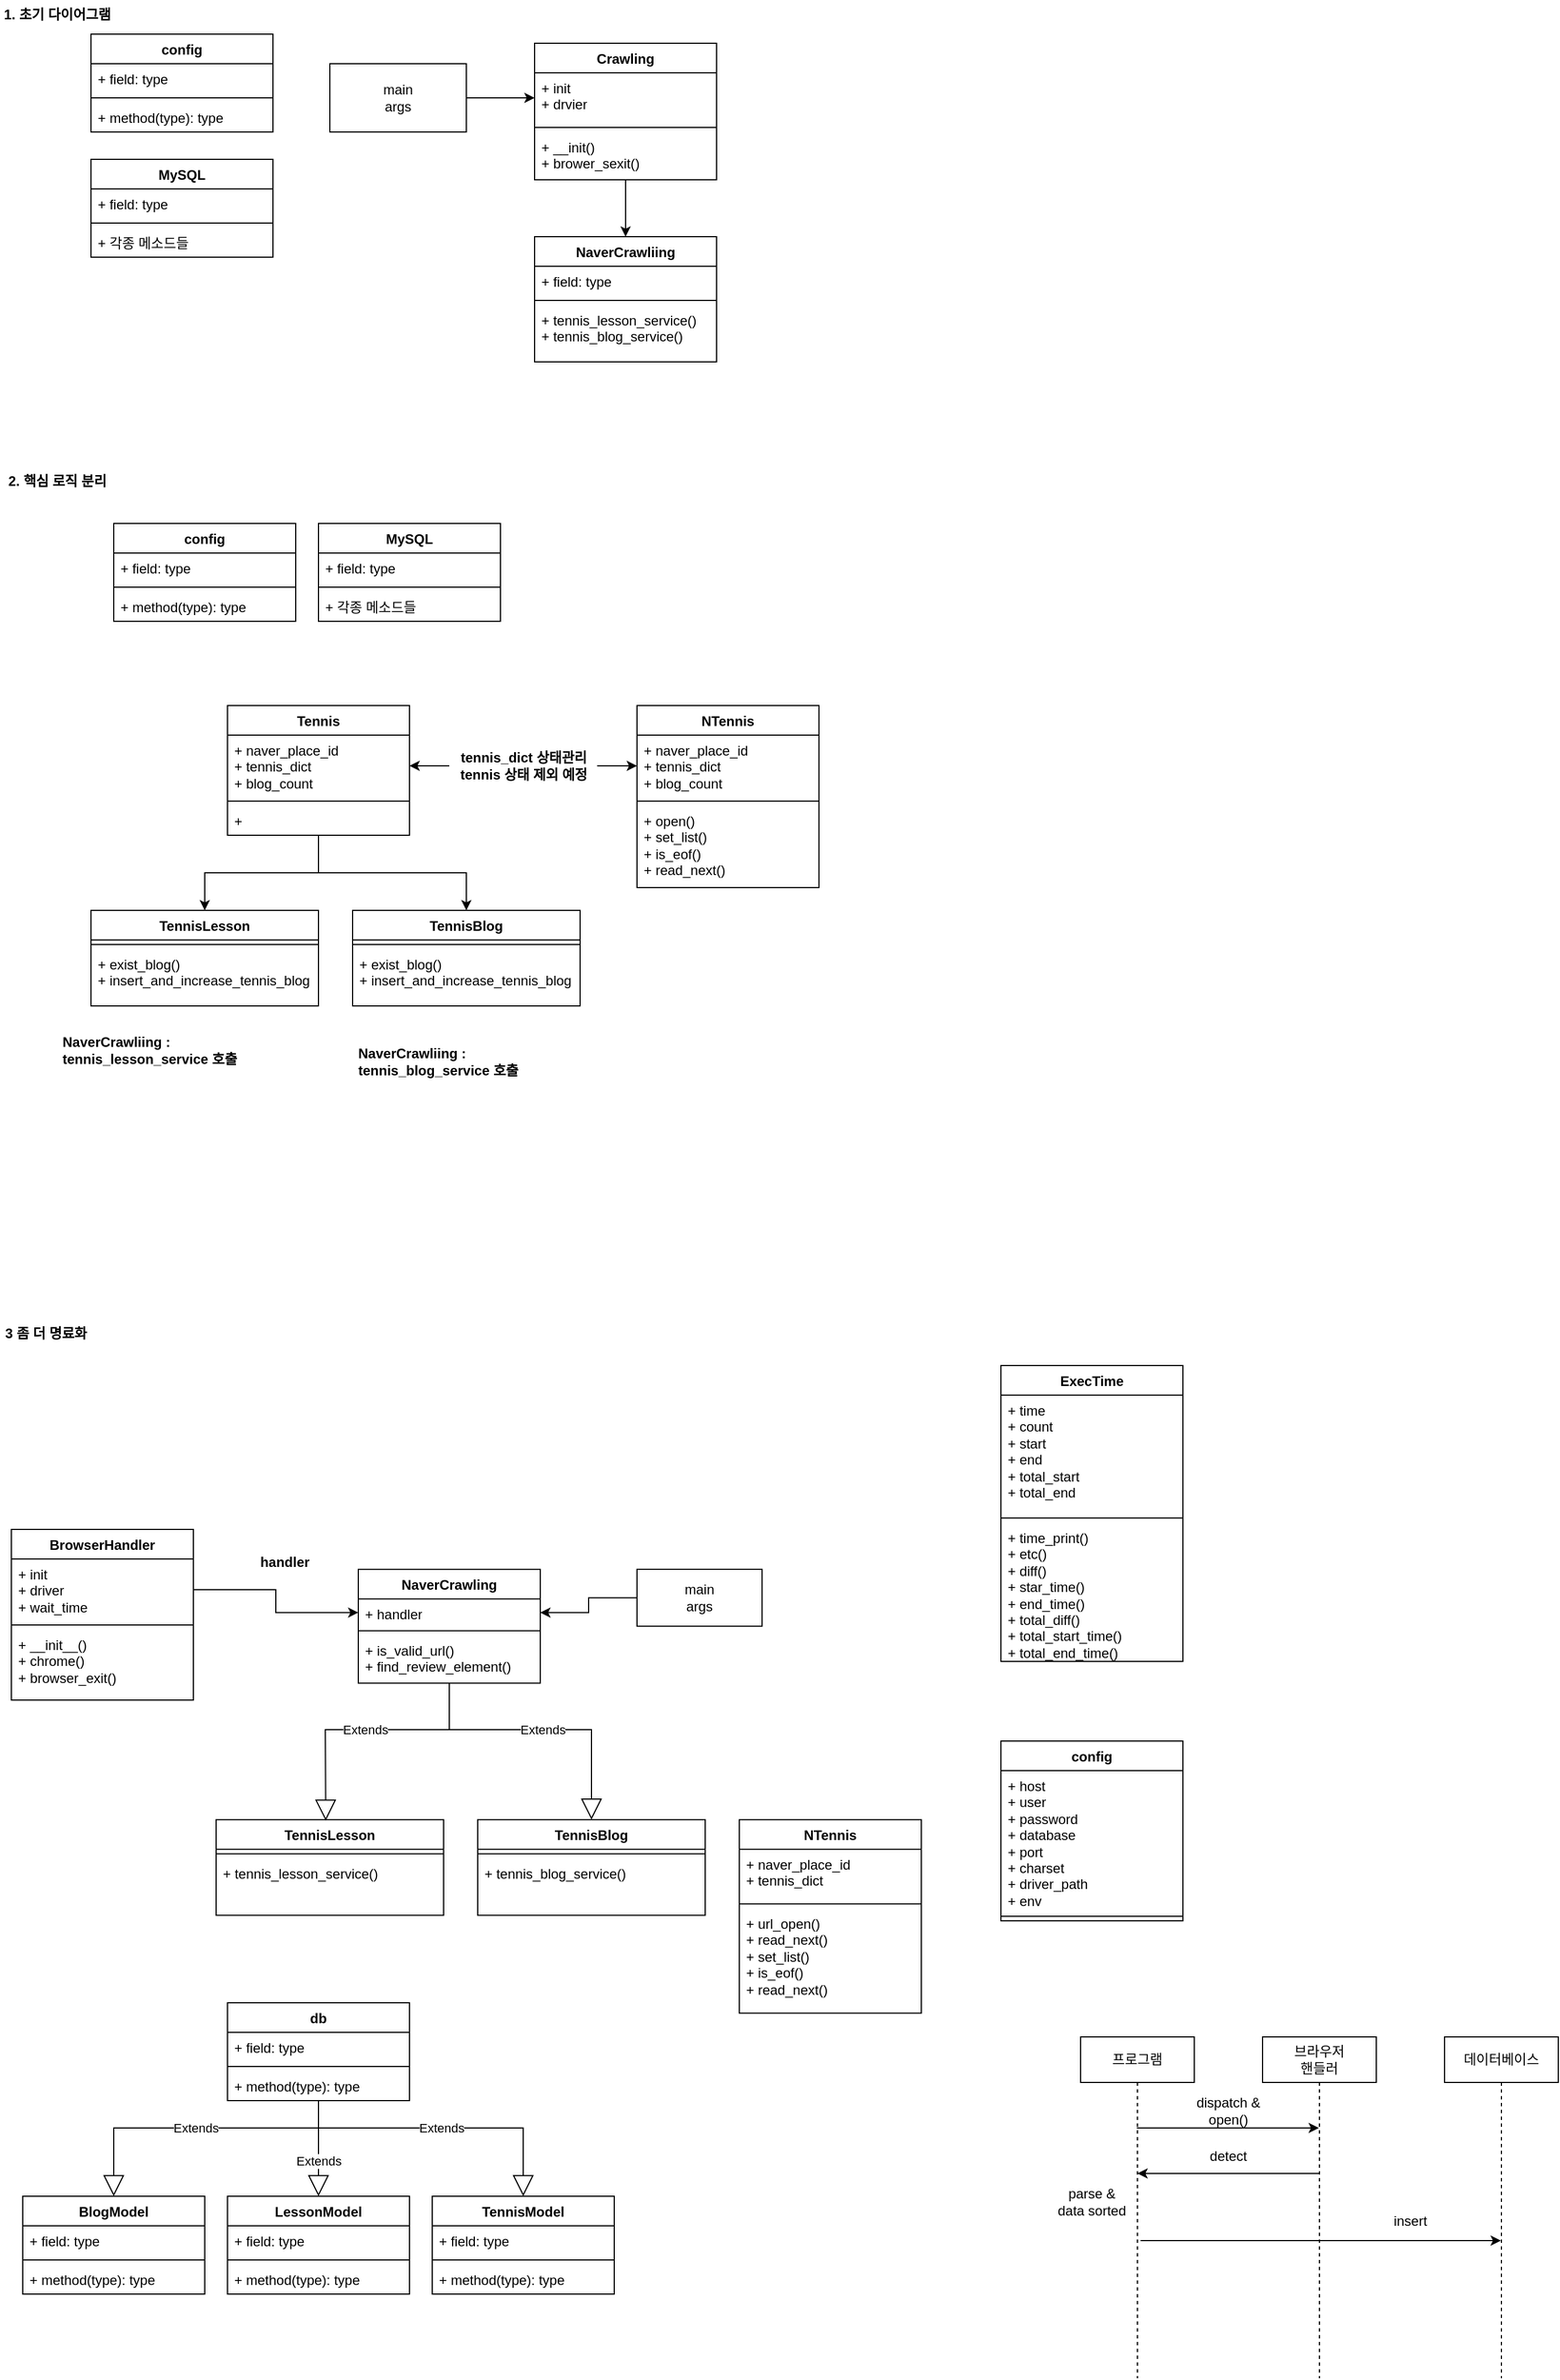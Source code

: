 <mxfile version="21.6.8" type="device">
  <diagram name="페이지-1" id="g-WrEwpi7XCB8OCjwPJX">
    <mxGraphModel dx="637" dy="571" grid="1" gridSize="10" guides="1" tooltips="1" connect="1" arrows="1" fold="1" page="1" pageScale="1" pageWidth="827" pageHeight="1169" math="0" shadow="0">
      <root>
        <mxCell id="0" />
        <mxCell id="1" parent="0" />
        <mxCell id="Rey3wDQEs_2ighJl7nF9-11" style="edgeStyle=orthogonalEdgeStyle;rounded=0;orthogonalLoop=1;jettySize=auto;html=1;entryX=0;entryY=0.5;entryDx=0;entryDy=0;" parent="1" source="Rey3wDQEs_2ighJl7nF9-1" target="vdLL96_sxEUcz3er23yt-17" edge="1">
          <mxGeometry relative="1" as="geometry">
            <mxPoint x="460" y="98" as="targetPoint" />
          </mxGeometry>
        </mxCell>
        <mxCell id="Rey3wDQEs_2ighJl7nF9-1" value="main&lt;br&gt;args" style="rounded=0;whiteSpace=wrap;html=1;" parent="1" vertex="1">
          <mxGeometry x="290" y="66" width="120" height="60" as="geometry" />
        </mxCell>
        <mxCell id="Rey3wDQEs_2ighJl7nF9-13" value="TennisLesson" style="swimlane;fontStyle=1;align=center;verticalAlign=top;childLayout=stackLayout;horizontal=1;startSize=26;horizontalStack=0;resizeParent=1;resizeParentMax=0;resizeLast=0;collapsible=1;marginBottom=0;whiteSpace=wrap;html=1;" parent="1" vertex="1">
          <mxGeometry x="80" y="810" width="200" height="84" as="geometry" />
        </mxCell>
        <mxCell id="Rey3wDQEs_2ighJl7nF9-15" value="" style="line;strokeWidth=1;fillColor=none;align=left;verticalAlign=middle;spacingTop=-1;spacingLeft=3;spacingRight=3;rotatable=0;labelPosition=right;points=[];portConstraint=eastwest;strokeColor=inherit;" parent="Rey3wDQEs_2ighJl7nF9-13" vertex="1">
          <mxGeometry y="26" width="200" height="8" as="geometry" />
        </mxCell>
        <mxCell id="Rey3wDQEs_2ighJl7nF9-16" value="+&amp;nbsp;exist_blog()&lt;br&gt;+ insert_and_increase_tennis_blog" style="text;strokeColor=none;fillColor=none;align=left;verticalAlign=top;spacingLeft=4;spacingRight=4;overflow=hidden;rotatable=0;points=[[0,0.5],[1,0.5]];portConstraint=eastwest;whiteSpace=wrap;html=1;" parent="Rey3wDQEs_2ighJl7nF9-13" vertex="1">
          <mxGeometry y="34" width="200" height="50" as="geometry" />
        </mxCell>
        <mxCell id="-qdaw13x0ODjU5tWBEmI-2" value="TennisBlog" style="swimlane;fontStyle=1;align=center;verticalAlign=top;childLayout=stackLayout;horizontal=1;startSize=26;horizontalStack=0;resizeParent=1;resizeParentMax=0;resizeLast=0;collapsible=1;marginBottom=0;whiteSpace=wrap;html=1;" parent="1" vertex="1">
          <mxGeometry x="310" y="810" width="200" height="84" as="geometry" />
        </mxCell>
        <mxCell id="-qdaw13x0ODjU5tWBEmI-4" value="" style="line;strokeWidth=1;fillColor=none;align=left;verticalAlign=middle;spacingTop=-1;spacingLeft=3;spacingRight=3;rotatable=0;labelPosition=right;points=[];portConstraint=eastwest;strokeColor=inherit;" parent="-qdaw13x0ODjU5tWBEmI-2" vertex="1">
          <mxGeometry y="26" width="200" height="8" as="geometry" />
        </mxCell>
        <mxCell id="-qdaw13x0ODjU5tWBEmI-5" value="+&amp;nbsp;exist_blog()&lt;br style=&quot;border-color: var(--border-color);&quot;&gt;+ insert_and_increase_tennis_blog" style="text;strokeColor=none;fillColor=none;align=left;verticalAlign=top;spacingLeft=4;spacingRight=4;overflow=hidden;rotatable=0;points=[[0,0.5],[1,0.5]];portConstraint=eastwest;whiteSpace=wrap;html=1;" parent="-qdaw13x0ODjU5tWBEmI-2" vertex="1">
          <mxGeometry y="34" width="200" height="50" as="geometry" />
        </mxCell>
        <mxCell id="-qdaw13x0ODjU5tWBEmI-11" value="NTennis" style="swimlane;fontStyle=1;align=center;verticalAlign=top;childLayout=stackLayout;horizontal=1;startSize=26;horizontalStack=0;resizeParent=1;resizeParentMax=0;resizeLast=0;collapsible=1;marginBottom=0;whiteSpace=wrap;html=1;" parent="1" vertex="1">
          <mxGeometry x="560" y="630" width="160" height="160" as="geometry" />
        </mxCell>
        <mxCell id="-qdaw13x0ODjU5tWBEmI-12" value="+ naver_place_id&lt;br&gt;+ tennis_dict&lt;br&gt;+ blog_count" style="text;strokeColor=none;fillColor=none;align=left;verticalAlign=top;spacingLeft=4;spacingRight=4;overflow=hidden;rotatable=0;points=[[0,0.5],[1,0.5]];portConstraint=eastwest;whiteSpace=wrap;html=1;" parent="-qdaw13x0ODjU5tWBEmI-11" vertex="1">
          <mxGeometry y="26" width="160" height="54" as="geometry" />
        </mxCell>
        <mxCell id="-qdaw13x0ODjU5tWBEmI-13" value="" style="line;strokeWidth=1;fillColor=none;align=left;verticalAlign=middle;spacingTop=-1;spacingLeft=3;spacingRight=3;rotatable=0;labelPosition=right;points=[];portConstraint=eastwest;strokeColor=inherit;" parent="-qdaw13x0ODjU5tWBEmI-11" vertex="1">
          <mxGeometry y="80" width="160" height="8" as="geometry" />
        </mxCell>
        <mxCell id="-qdaw13x0ODjU5tWBEmI-14" value="+ open()&lt;br&gt;+ set_list()&lt;br&gt;+ is_eof()&lt;br&gt;+ read_next()&lt;br&gt;" style="text;strokeColor=none;fillColor=none;align=left;verticalAlign=top;spacingLeft=4;spacingRight=4;overflow=hidden;rotatable=0;points=[[0,0.5],[1,0.5]];portConstraint=eastwest;whiteSpace=wrap;html=1;" parent="-qdaw13x0ODjU5tWBEmI-11" vertex="1">
          <mxGeometry y="88" width="160" height="72" as="geometry" />
        </mxCell>
        <mxCell id="vdLL96_sxEUcz3er23yt-9" value="NaverCrawliing" style="swimlane;fontStyle=1;align=center;verticalAlign=top;childLayout=stackLayout;horizontal=1;startSize=26;horizontalStack=0;resizeParent=1;resizeParentMax=0;resizeLast=0;collapsible=1;marginBottom=0;whiteSpace=wrap;html=1;" parent="1" vertex="1">
          <mxGeometry x="470" y="218" width="160" height="110" as="geometry" />
        </mxCell>
        <mxCell id="vdLL96_sxEUcz3er23yt-10" value="+ field: type" style="text;strokeColor=none;fillColor=none;align=left;verticalAlign=top;spacingLeft=4;spacingRight=4;overflow=hidden;rotatable=0;points=[[0,0.5],[1,0.5]];portConstraint=eastwest;whiteSpace=wrap;html=1;" parent="vdLL96_sxEUcz3er23yt-9" vertex="1">
          <mxGeometry y="26" width="160" height="26" as="geometry" />
        </mxCell>
        <mxCell id="vdLL96_sxEUcz3er23yt-11" value="" style="line;strokeWidth=1;fillColor=none;align=left;verticalAlign=middle;spacingTop=-1;spacingLeft=3;spacingRight=3;rotatable=0;labelPosition=right;points=[];portConstraint=eastwest;strokeColor=inherit;" parent="vdLL96_sxEUcz3er23yt-9" vertex="1">
          <mxGeometry y="52" width="160" height="8" as="geometry" />
        </mxCell>
        <mxCell id="vdLL96_sxEUcz3er23yt-12" value="+ tennis_lesson_service()&lt;br&gt;+ tennis_blog_service()" style="text;strokeColor=none;fillColor=none;align=left;verticalAlign=top;spacingLeft=4;spacingRight=4;overflow=hidden;rotatable=0;points=[[0,0.5],[1,0.5]];portConstraint=eastwest;whiteSpace=wrap;html=1;" parent="vdLL96_sxEUcz3er23yt-9" vertex="1">
          <mxGeometry y="60" width="160" height="50" as="geometry" />
        </mxCell>
        <mxCell id="vdLL96_sxEUcz3er23yt-14" value="NaverCrawliing :&amp;nbsp;&lt;br&gt;tennis_lesson_service 호출" style="text;align=left;fontStyle=1;verticalAlign=middle;spacingLeft=3;spacingRight=3;strokeColor=none;rotatable=0;points=[[0,0.5],[1,0.5]];portConstraint=eastwest;html=1;" parent="1" vertex="1">
          <mxGeometry x="50" y="920" width="170" height="26" as="geometry" />
        </mxCell>
        <mxCell id="vdLL96_sxEUcz3er23yt-15" value="NaverCrawliing :&lt;br&gt;tennis_blog_service 호출" style="text;align=left;fontStyle=1;verticalAlign=middle;spacingLeft=3;spacingRight=3;strokeColor=none;rotatable=0;points=[[0,0.5],[1,0.5]];portConstraint=eastwest;html=1;" parent="1" vertex="1">
          <mxGeometry x="310" y="930" width="170" height="26" as="geometry" />
        </mxCell>
        <mxCell id="vdLL96_sxEUcz3er23yt-20" style="edgeStyle=orthogonalEdgeStyle;rounded=0;orthogonalLoop=1;jettySize=auto;html=1;entryX=0.5;entryY=0;entryDx=0;entryDy=0;" parent="1" source="vdLL96_sxEUcz3er23yt-16" target="vdLL96_sxEUcz3er23yt-9" edge="1">
          <mxGeometry relative="1" as="geometry" />
        </mxCell>
        <mxCell id="vdLL96_sxEUcz3er23yt-16" value="Crawling" style="swimlane;fontStyle=1;align=center;verticalAlign=top;childLayout=stackLayout;horizontal=1;startSize=26;horizontalStack=0;resizeParent=1;resizeParentMax=0;resizeLast=0;collapsible=1;marginBottom=0;whiteSpace=wrap;html=1;" parent="1" vertex="1">
          <mxGeometry x="470" y="48" width="160" height="120" as="geometry" />
        </mxCell>
        <mxCell id="vdLL96_sxEUcz3er23yt-17" value="+ init&lt;br&gt;+ drvier" style="text;strokeColor=none;fillColor=none;align=left;verticalAlign=top;spacingLeft=4;spacingRight=4;overflow=hidden;rotatable=0;points=[[0,0.5],[1,0.5]];portConstraint=eastwest;whiteSpace=wrap;html=1;" parent="vdLL96_sxEUcz3er23yt-16" vertex="1">
          <mxGeometry y="26" width="160" height="44" as="geometry" />
        </mxCell>
        <mxCell id="vdLL96_sxEUcz3er23yt-18" value="" style="line;strokeWidth=1;fillColor=none;align=left;verticalAlign=middle;spacingTop=-1;spacingLeft=3;spacingRight=3;rotatable=0;labelPosition=right;points=[];portConstraint=eastwest;strokeColor=inherit;" parent="vdLL96_sxEUcz3er23yt-16" vertex="1">
          <mxGeometry y="70" width="160" height="8" as="geometry" />
        </mxCell>
        <mxCell id="vdLL96_sxEUcz3er23yt-19" value="+ __init()&lt;br&gt;+ brower_sexit()" style="text;strokeColor=none;fillColor=none;align=left;verticalAlign=top;spacingLeft=4;spacingRight=4;overflow=hidden;rotatable=0;points=[[0,0.5],[1,0.5]];portConstraint=eastwest;whiteSpace=wrap;html=1;" parent="vdLL96_sxEUcz3er23yt-16" vertex="1">
          <mxGeometry y="78" width="160" height="42" as="geometry" />
        </mxCell>
        <mxCell id="vdLL96_sxEUcz3er23yt-25" style="edgeStyle=orthogonalEdgeStyle;rounded=0;orthogonalLoop=1;jettySize=auto;html=1;entryX=0.5;entryY=0;entryDx=0;entryDy=0;" parent="1" source="vdLL96_sxEUcz3er23yt-21" target="Rey3wDQEs_2ighJl7nF9-13" edge="1">
          <mxGeometry relative="1" as="geometry" />
        </mxCell>
        <mxCell id="vdLL96_sxEUcz3er23yt-26" style="edgeStyle=orthogonalEdgeStyle;rounded=0;orthogonalLoop=1;jettySize=auto;html=1;entryX=0.5;entryY=0;entryDx=0;entryDy=0;" parent="1" source="vdLL96_sxEUcz3er23yt-21" target="-qdaw13x0ODjU5tWBEmI-2" edge="1">
          <mxGeometry relative="1" as="geometry" />
        </mxCell>
        <mxCell id="vdLL96_sxEUcz3er23yt-21" value="Tennis" style="swimlane;fontStyle=1;align=center;verticalAlign=top;childLayout=stackLayout;horizontal=1;startSize=26;horizontalStack=0;resizeParent=1;resizeParentMax=0;resizeLast=0;collapsible=1;marginBottom=0;whiteSpace=wrap;html=1;" parent="1" vertex="1">
          <mxGeometry x="200" y="630" width="160" height="114" as="geometry" />
        </mxCell>
        <mxCell id="vdLL96_sxEUcz3er23yt-22" value="+ naver_place_id&lt;br style=&quot;border-color: var(--border-color);&quot;&gt;+ tennis_dict&lt;br style=&quot;border-color: var(--border-color);&quot;&gt;+ blog_count" style="text;strokeColor=none;fillColor=none;align=left;verticalAlign=top;spacingLeft=4;spacingRight=4;overflow=hidden;rotatable=0;points=[[0,0.5],[1,0.5]];portConstraint=eastwest;whiteSpace=wrap;html=1;" parent="vdLL96_sxEUcz3er23yt-21" vertex="1">
          <mxGeometry y="26" width="160" height="54" as="geometry" />
        </mxCell>
        <mxCell id="vdLL96_sxEUcz3er23yt-23" value="" style="line;strokeWidth=1;fillColor=none;align=left;verticalAlign=middle;spacingTop=-1;spacingLeft=3;spacingRight=3;rotatable=0;labelPosition=right;points=[];portConstraint=eastwest;strokeColor=inherit;" parent="vdLL96_sxEUcz3er23yt-21" vertex="1">
          <mxGeometry y="80" width="160" height="8" as="geometry" />
        </mxCell>
        <mxCell id="vdLL96_sxEUcz3er23yt-24" value="+&amp;nbsp;" style="text;strokeColor=none;fillColor=none;align=left;verticalAlign=top;spacingLeft=4;spacingRight=4;overflow=hidden;rotatable=0;points=[[0,0.5],[1,0.5]];portConstraint=eastwest;whiteSpace=wrap;html=1;" parent="vdLL96_sxEUcz3er23yt-21" vertex="1">
          <mxGeometry y="88" width="160" height="26" as="geometry" />
        </mxCell>
        <mxCell id="vdLL96_sxEUcz3er23yt-30" style="edgeStyle=orthogonalEdgeStyle;rounded=0;orthogonalLoop=1;jettySize=auto;html=1;entryX=0;entryY=0.5;entryDx=0;entryDy=0;" parent="1" source="vdLL96_sxEUcz3er23yt-29" target="-qdaw13x0ODjU5tWBEmI-12" edge="1">
          <mxGeometry relative="1" as="geometry" />
        </mxCell>
        <mxCell id="vdLL96_sxEUcz3er23yt-31" style="edgeStyle=orthogonalEdgeStyle;rounded=0;orthogonalLoop=1;jettySize=auto;html=1;entryX=1;entryY=0.5;entryDx=0;entryDy=0;" parent="1" source="vdLL96_sxEUcz3er23yt-29" target="vdLL96_sxEUcz3er23yt-22" edge="1">
          <mxGeometry relative="1" as="geometry" />
        </mxCell>
        <mxCell id="vdLL96_sxEUcz3er23yt-29" value="tennis_dict 상태관리&lt;br&gt;tennis 상태 제외 예정" style="text;align=center;fontStyle=1;verticalAlign=middle;spacingLeft=3;spacingRight=3;strokeColor=none;rotatable=0;points=[[0,0.5],[1,0.5]];portConstraint=eastwest;html=1;" parent="1" vertex="1">
          <mxGeometry x="395" y="670" width="130" height="26" as="geometry" />
        </mxCell>
        <mxCell id="d34Zcnx6A41vhQeYmuXB-1" value="TennisLesson" style="swimlane;fontStyle=1;align=center;verticalAlign=top;childLayout=stackLayout;horizontal=1;startSize=26;horizontalStack=0;resizeParent=1;resizeParentMax=0;resizeLast=0;collapsible=1;marginBottom=0;whiteSpace=wrap;html=1;" parent="1" vertex="1">
          <mxGeometry x="190" y="1609.08" width="200" height="84" as="geometry" />
        </mxCell>
        <mxCell id="d34Zcnx6A41vhQeYmuXB-2" value="" style="line;strokeWidth=1;fillColor=none;align=left;verticalAlign=middle;spacingTop=-1;spacingLeft=3;spacingRight=3;rotatable=0;labelPosition=right;points=[];portConstraint=eastwest;strokeColor=inherit;" parent="d34Zcnx6A41vhQeYmuXB-1" vertex="1">
          <mxGeometry y="26" width="200" height="8" as="geometry" />
        </mxCell>
        <mxCell id="d34Zcnx6A41vhQeYmuXB-3" value="+ tennis_lesson_service()" style="text;strokeColor=none;fillColor=none;align=left;verticalAlign=top;spacingLeft=4;spacingRight=4;overflow=hidden;rotatable=0;points=[[0,0.5],[1,0.5]];portConstraint=eastwest;whiteSpace=wrap;html=1;" parent="d34Zcnx6A41vhQeYmuXB-1" vertex="1">
          <mxGeometry y="34" width="200" height="50" as="geometry" />
        </mxCell>
        <mxCell id="d34Zcnx6A41vhQeYmuXB-4" value="TennisBlog" style="swimlane;fontStyle=1;align=center;verticalAlign=top;childLayout=stackLayout;horizontal=1;startSize=26;horizontalStack=0;resizeParent=1;resizeParentMax=0;resizeLast=0;collapsible=1;marginBottom=0;whiteSpace=wrap;html=1;" parent="1" vertex="1">
          <mxGeometry x="420" y="1609.08" width="200" height="84" as="geometry" />
        </mxCell>
        <mxCell id="d34Zcnx6A41vhQeYmuXB-5" value="" style="line;strokeWidth=1;fillColor=none;align=left;verticalAlign=middle;spacingTop=-1;spacingLeft=3;spacingRight=3;rotatable=0;labelPosition=right;points=[];portConstraint=eastwest;strokeColor=inherit;" parent="d34Zcnx6A41vhQeYmuXB-4" vertex="1">
          <mxGeometry y="26" width="200" height="8" as="geometry" />
        </mxCell>
        <mxCell id="d34Zcnx6A41vhQeYmuXB-6" value="+ tennis_blog_service()" style="text;strokeColor=none;fillColor=none;align=left;verticalAlign=top;spacingLeft=4;spacingRight=4;overflow=hidden;rotatable=0;points=[[0,0.5],[1,0.5]];portConstraint=eastwest;whiteSpace=wrap;html=1;" parent="d34Zcnx6A41vhQeYmuXB-4" vertex="1">
          <mxGeometry y="34" width="200" height="50" as="geometry" />
        </mxCell>
        <mxCell id="d34Zcnx6A41vhQeYmuXB-7" value="NTennis" style="swimlane;fontStyle=1;align=center;verticalAlign=top;childLayout=stackLayout;horizontal=1;startSize=26;horizontalStack=0;resizeParent=1;resizeParentMax=0;resizeLast=0;collapsible=1;marginBottom=0;whiteSpace=wrap;html=1;" parent="1" vertex="1">
          <mxGeometry x="650" y="1609.08" width="160" height="170" as="geometry" />
        </mxCell>
        <mxCell id="d34Zcnx6A41vhQeYmuXB-8" value="+ naver_place_id&lt;br&gt;+ tennis_dict" style="text;strokeColor=none;fillColor=none;align=left;verticalAlign=top;spacingLeft=4;spacingRight=4;overflow=hidden;rotatable=0;points=[[0,0.5],[1,0.5]];portConstraint=eastwest;whiteSpace=wrap;html=1;" parent="d34Zcnx6A41vhQeYmuXB-7" vertex="1">
          <mxGeometry y="26" width="160" height="44" as="geometry" />
        </mxCell>
        <mxCell id="d34Zcnx6A41vhQeYmuXB-9" value="" style="line;strokeWidth=1;fillColor=none;align=left;verticalAlign=middle;spacingTop=-1;spacingLeft=3;spacingRight=3;rotatable=0;labelPosition=right;points=[];portConstraint=eastwest;strokeColor=inherit;" parent="d34Zcnx6A41vhQeYmuXB-7" vertex="1">
          <mxGeometry y="70" width="160" height="8" as="geometry" />
        </mxCell>
        <mxCell id="d34Zcnx6A41vhQeYmuXB-10" value="+&amp;nbsp;url_open&lt;span style=&quot;background-color: initial;&quot;&gt;()&lt;br&gt;&lt;/span&gt;+&amp;nbsp;read_next()&lt;br&gt;+ set_list()&lt;br&gt;+ is_eof()&lt;br&gt;+ read_next()" style="text;strokeColor=none;fillColor=none;align=left;verticalAlign=top;spacingLeft=4;spacingRight=4;overflow=hidden;rotatable=0;points=[[0,0.5],[1,0.5]];portConstraint=eastwest;whiteSpace=wrap;html=1;" parent="d34Zcnx6A41vhQeYmuXB-7" vertex="1">
          <mxGeometry y="78" width="160" height="92" as="geometry" />
        </mxCell>
        <mxCell id="d34Zcnx6A41vhQeYmuXB-15" value="NaverCrawling" style="swimlane;fontStyle=1;align=center;verticalAlign=top;childLayout=stackLayout;horizontal=1;startSize=26;horizontalStack=0;resizeParent=1;resizeParentMax=0;resizeLast=0;collapsible=1;marginBottom=0;whiteSpace=wrap;html=1;" parent="1" vertex="1">
          <mxGeometry x="315" y="1389.08" width="160" height="100" as="geometry" />
        </mxCell>
        <mxCell id="d34Zcnx6A41vhQeYmuXB-16" value="+ handler" style="text;strokeColor=none;fillColor=none;align=left;verticalAlign=top;spacingLeft=4;spacingRight=4;overflow=hidden;rotatable=0;points=[[0,0.5],[1,0.5]];portConstraint=eastwest;whiteSpace=wrap;html=1;" parent="d34Zcnx6A41vhQeYmuXB-15" vertex="1">
          <mxGeometry y="26" width="160" height="24" as="geometry" />
        </mxCell>
        <mxCell id="d34Zcnx6A41vhQeYmuXB-17" value="" style="line;strokeWidth=1;fillColor=none;align=left;verticalAlign=middle;spacingTop=-1;spacingLeft=3;spacingRight=3;rotatable=0;labelPosition=right;points=[];portConstraint=eastwest;strokeColor=inherit;" parent="d34Zcnx6A41vhQeYmuXB-15" vertex="1">
          <mxGeometry y="50" width="160" height="8" as="geometry" />
        </mxCell>
        <mxCell id="d34Zcnx6A41vhQeYmuXB-18" value="+&amp;nbsp;is_valid_url()&lt;br&gt;+&amp;nbsp;find_review_element()" style="text;strokeColor=none;fillColor=none;align=left;verticalAlign=top;spacingLeft=4;spacingRight=4;overflow=hidden;rotatable=0;points=[[0,0.5],[1,0.5]];portConstraint=eastwest;whiteSpace=wrap;html=1;" parent="d34Zcnx6A41vhQeYmuXB-15" vertex="1">
          <mxGeometry y="58" width="160" height="42" as="geometry" />
        </mxCell>
        <mxCell id="d34Zcnx6A41vhQeYmuXB-22" value="config" style="swimlane;fontStyle=1;align=center;verticalAlign=top;childLayout=stackLayout;horizontal=1;startSize=26;horizontalStack=0;resizeParent=1;resizeParentMax=0;resizeLast=0;collapsible=1;marginBottom=0;whiteSpace=wrap;html=1;" parent="1" vertex="1">
          <mxGeometry x="880" y="1540" width="160" height="158" as="geometry" />
        </mxCell>
        <mxCell id="d34Zcnx6A41vhQeYmuXB-23" value="+ host&lt;br&gt;+ user&lt;br&gt;+ password&lt;br&gt;+ database&lt;br&gt;+ port&lt;br&gt;+ charset&lt;br&gt;+ driver_path&lt;br&gt;+ env" style="text;strokeColor=none;fillColor=none;align=left;verticalAlign=top;spacingLeft=4;spacingRight=4;overflow=hidden;rotatable=0;points=[[0,0.5],[1,0.5]];portConstraint=eastwest;whiteSpace=wrap;html=1;" parent="d34Zcnx6A41vhQeYmuXB-22" vertex="1">
          <mxGeometry y="26" width="160" height="124" as="geometry" />
        </mxCell>
        <mxCell id="d34Zcnx6A41vhQeYmuXB-24" value="" style="line;strokeWidth=1;fillColor=none;align=left;verticalAlign=middle;spacingTop=-1;spacingLeft=3;spacingRight=3;rotatable=0;labelPosition=right;points=[];portConstraint=eastwest;strokeColor=inherit;" parent="d34Zcnx6A41vhQeYmuXB-22" vertex="1">
          <mxGeometry y="150" width="160" height="8" as="geometry" />
        </mxCell>
        <mxCell id="d34Zcnx6A41vhQeYmuXB-26" value="ExecTime" style="swimlane;fontStyle=1;align=center;verticalAlign=top;childLayout=stackLayout;horizontal=1;startSize=26;horizontalStack=0;resizeParent=1;resizeParentMax=0;resizeLast=0;collapsible=1;marginBottom=0;whiteSpace=wrap;html=1;" parent="1" vertex="1">
          <mxGeometry x="880" y="1210" width="160" height="260" as="geometry" />
        </mxCell>
        <mxCell id="d34Zcnx6A41vhQeYmuXB-27" value="+ time&lt;br&gt;+ count&lt;br&gt;+ start&lt;br&gt;+ end&lt;br&gt;+ total_start&lt;br&gt;+ total_end&lt;br&gt;" style="text;strokeColor=none;fillColor=none;align=left;verticalAlign=top;spacingLeft=4;spacingRight=4;overflow=hidden;rotatable=0;points=[[0,0.5],[1,0.5]];portConstraint=eastwest;whiteSpace=wrap;html=1;" parent="d34Zcnx6A41vhQeYmuXB-26" vertex="1">
          <mxGeometry y="26" width="160" height="104" as="geometry" />
        </mxCell>
        <mxCell id="d34Zcnx6A41vhQeYmuXB-28" value="" style="line;strokeWidth=1;fillColor=none;align=left;verticalAlign=middle;spacingTop=-1;spacingLeft=3;spacingRight=3;rotatable=0;labelPosition=right;points=[];portConstraint=eastwest;strokeColor=inherit;" parent="d34Zcnx6A41vhQeYmuXB-26" vertex="1">
          <mxGeometry y="130" width="160" height="8" as="geometry" />
        </mxCell>
        <mxCell id="d34Zcnx6A41vhQeYmuXB-29" value="+&amp;nbsp;time_print()&lt;br&gt;+ etc()&lt;br&gt;+ diff()&lt;br&gt;+ star_time()&lt;br&gt;+ end_time()&lt;br&gt;+ total_diff()&lt;br&gt;+ total_start_time()&lt;br&gt;+ total_end_time()" style="text;strokeColor=none;fillColor=none;align=left;verticalAlign=top;spacingLeft=4;spacingRight=4;overflow=hidden;rotatable=0;points=[[0,0.5],[1,0.5]];portConstraint=eastwest;whiteSpace=wrap;html=1;" parent="d34Zcnx6A41vhQeYmuXB-26" vertex="1">
          <mxGeometry y="138" width="160" height="122" as="geometry" />
        </mxCell>
        <mxCell id="d34Zcnx6A41vhQeYmuXB-30" value="BrowserHandler" style="swimlane;fontStyle=1;align=center;verticalAlign=top;childLayout=stackLayout;horizontal=1;startSize=26;horizontalStack=0;resizeParent=1;resizeParentMax=0;resizeLast=0;collapsible=1;marginBottom=0;whiteSpace=wrap;html=1;" parent="1" vertex="1">
          <mxGeometry x="10" y="1354" width="160" height="150" as="geometry" />
        </mxCell>
        <mxCell id="d34Zcnx6A41vhQeYmuXB-31" value="+ init&lt;br&gt;+ driver&lt;br&gt;+ wait_time" style="text;strokeColor=none;fillColor=none;align=left;verticalAlign=top;spacingLeft=4;spacingRight=4;overflow=hidden;rotatable=0;points=[[0,0.5],[1,0.5]];portConstraint=eastwest;whiteSpace=wrap;html=1;" parent="d34Zcnx6A41vhQeYmuXB-30" vertex="1">
          <mxGeometry y="26" width="160" height="54" as="geometry" />
        </mxCell>
        <mxCell id="d34Zcnx6A41vhQeYmuXB-32" value="" style="line;strokeWidth=1;fillColor=none;align=left;verticalAlign=middle;spacingTop=-1;spacingLeft=3;spacingRight=3;rotatable=0;labelPosition=right;points=[];portConstraint=eastwest;strokeColor=inherit;" parent="d34Zcnx6A41vhQeYmuXB-30" vertex="1">
          <mxGeometry y="80" width="160" height="8" as="geometry" />
        </mxCell>
        <mxCell id="d34Zcnx6A41vhQeYmuXB-33" value="+ __init__()&lt;br&gt;+ chrome()&lt;br&gt;+ browser_exit()" style="text;strokeColor=none;fillColor=none;align=left;verticalAlign=top;spacingLeft=4;spacingRight=4;overflow=hidden;rotatable=0;points=[[0,0.5],[1,0.5]];portConstraint=eastwest;whiteSpace=wrap;html=1;" parent="d34Zcnx6A41vhQeYmuXB-30" vertex="1">
          <mxGeometry y="88" width="160" height="62" as="geometry" />
        </mxCell>
        <mxCell id="d34Zcnx6A41vhQeYmuXB-35" value="db" style="swimlane;fontStyle=1;align=center;verticalAlign=top;childLayout=stackLayout;horizontal=1;startSize=26;horizontalStack=0;resizeParent=1;resizeParentMax=0;resizeLast=0;collapsible=1;marginBottom=0;whiteSpace=wrap;html=1;" parent="1" vertex="1">
          <mxGeometry x="200" y="1770" width="160" height="86" as="geometry" />
        </mxCell>
        <mxCell id="d34Zcnx6A41vhQeYmuXB-36" value="+ field: type" style="text;strokeColor=none;fillColor=none;align=left;verticalAlign=top;spacingLeft=4;spacingRight=4;overflow=hidden;rotatable=0;points=[[0,0.5],[1,0.5]];portConstraint=eastwest;whiteSpace=wrap;html=1;" parent="d34Zcnx6A41vhQeYmuXB-35" vertex="1">
          <mxGeometry y="26" width="160" height="26" as="geometry" />
        </mxCell>
        <mxCell id="d34Zcnx6A41vhQeYmuXB-37" value="" style="line;strokeWidth=1;fillColor=none;align=left;verticalAlign=middle;spacingTop=-1;spacingLeft=3;spacingRight=3;rotatable=0;labelPosition=right;points=[];portConstraint=eastwest;strokeColor=inherit;" parent="d34Zcnx6A41vhQeYmuXB-35" vertex="1">
          <mxGeometry y="52" width="160" height="8" as="geometry" />
        </mxCell>
        <mxCell id="d34Zcnx6A41vhQeYmuXB-38" value="+ method(type): type" style="text;strokeColor=none;fillColor=none;align=left;verticalAlign=top;spacingLeft=4;spacingRight=4;overflow=hidden;rotatable=0;points=[[0,0.5],[1,0.5]];portConstraint=eastwest;whiteSpace=wrap;html=1;" parent="d34Zcnx6A41vhQeYmuXB-35" vertex="1">
          <mxGeometry y="60" width="160" height="26" as="geometry" />
        </mxCell>
        <mxCell id="d34Zcnx6A41vhQeYmuXB-43" value="" style="edgeStyle=orthogonalEdgeStyle;rounded=0;orthogonalLoop=1;jettySize=auto;html=1;entryX=0;entryY=0.5;entryDx=0;entryDy=0;" parent="1" source="d34Zcnx6A41vhQeYmuXB-31" target="d34Zcnx6A41vhQeYmuXB-16" edge="1">
          <mxGeometry relative="1" as="geometry">
            <mxPoint x="170" y="1407" as="sourcePoint" />
            <mxPoint x="200" y="1407" as="targetPoint" />
          </mxGeometry>
        </mxCell>
        <mxCell id="d34Zcnx6A41vhQeYmuXB-44" value="handler" style="text;align=center;fontStyle=1;verticalAlign=middle;spacingLeft=3;spacingRight=3;strokeColor=none;rotatable=0;points=[[0,0.5],[1,0.5]];portConstraint=eastwest;html=1;" parent="1" vertex="1">
          <mxGeometry x="210" y="1370" width="80" height="26" as="geometry" />
        </mxCell>
        <mxCell id="d34Zcnx6A41vhQeYmuXB-45" value="BlogModel" style="swimlane;fontStyle=1;align=center;verticalAlign=top;childLayout=stackLayout;horizontal=1;startSize=26;horizontalStack=0;resizeParent=1;resizeParentMax=0;resizeLast=0;collapsible=1;marginBottom=0;whiteSpace=wrap;html=1;" parent="1" vertex="1">
          <mxGeometry x="20" y="1940" width="160" height="86" as="geometry" />
        </mxCell>
        <mxCell id="d34Zcnx6A41vhQeYmuXB-46" value="+ field: type" style="text;strokeColor=none;fillColor=none;align=left;verticalAlign=top;spacingLeft=4;spacingRight=4;overflow=hidden;rotatable=0;points=[[0,0.5],[1,0.5]];portConstraint=eastwest;whiteSpace=wrap;html=1;" parent="d34Zcnx6A41vhQeYmuXB-45" vertex="1">
          <mxGeometry y="26" width="160" height="26" as="geometry" />
        </mxCell>
        <mxCell id="d34Zcnx6A41vhQeYmuXB-47" value="" style="line;strokeWidth=1;fillColor=none;align=left;verticalAlign=middle;spacingTop=-1;spacingLeft=3;spacingRight=3;rotatable=0;labelPosition=right;points=[];portConstraint=eastwest;strokeColor=inherit;" parent="d34Zcnx6A41vhQeYmuXB-45" vertex="1">
          <mxGeometry y="52" width="160" height="8" as="geometry" />
        </mxCell>
        <mxCell id="d34Zcnx6A41vhQeYmuXB-48" value="+ method(type): type" style="text;strokeColor=none;fillColor=none;align=left;verticalAlign=top;spacingLeft=4;spacingRight=4;overflow=hidden;rotatable=0;points=[[0,0.5],[1,0.5]];portConstraint=eastwest;whiteSpace=wrap;html=1;" parent="d34Zcnx6A41vhQeYmuXB-45" vertex="1">
          <mxGeometry y="60" width="160" height="26" as="geometry" />
        </mxCell>
        <mxCell id="d34Zcnx6A41vhQeYmuXB-49" value="LessonModel" style="swimlane;fontStyle=1;align=center;verticalAlign=top;childLayout=stackLayout;horizontal=1;startSize=26;horizontalStack=0;resizeParent=1;resizeParentMax=0;resizeLast=0;collapsible=1;marginBottom=0;whiteSpace=wrap;html=1;" parent="1" vertex="1">
          <mxGeometry x="200" y="1940" width="160" height="86" as="geometry" />
        </mxCell>
        <mxCell id="d34Zcnx6A41vhQeYmuXB-50" value="+ field: type" style="text;strokeColor=none;fillColor=none;align=left;verticalAlign=top;spacingLeft=4;spacingRight=4;overflow=hidden;rotatable=0;points=[[0,0.5],[1,0.5]];portConstraint=eastwest;whiteSpace=wrap;html=1;" parent="d34Zcnx6A41vhQeYmuXB-49" vertex="1">
          <mxGeometry y="26" width="160" height="26" as="geometry" />
        </mxCell>
        <mxCell id="d34Zcnx6A41vhQeYmuXB-51" value="" style="line;strokeWidth=1;fillColor=none;align=left;verticalAlign=middle;spacingTop=-1;spacingLeft=3;spacingRight=3;rotatable=0;labelPosition=right;points=[];portConstraint=eastwest;strokeColor=inherit;" parent="d34Zcnx6A41vhQeYmuXB-49" vertex="1">
          <mxGeometry y="52" width="160" height="8" as="geometry" />
        </mxCell>
        <mxCell id="d34Zcnx6A41vhQeYmuXB-52" value="+ method(type): type" style="text;strokeColor=none;fillColor=none;align=left;verticalAlign=top;spacingLeft=4;spacingRight=4;overflow=hidden;rotatable=0;points=[[0,0.5],[1,0.5]];portConstraint=eastwest;whiteSpace=wrap;html=1;" parent="d34Zcnx6A41vhQeYmuXB-49" vertex="1">
          <mxGeometry y="60" width="160" height="26" as="geometry" />
        </mxCell>
        <mxCell id="d34Zcnx6A41vhQeYmuXB-53" value="TennisModel" style="swimlane;fontStyle=1;align=center;verticalAlign=top;childLayout=stackLayout;horizontal=1;startSize=26;horizontalStack=0;resizeParent=1;resizeParentMax=0;resizeLast=0;collapsible=1;marginBottom=0;whiteSpace=wrap;html=1;" parent="1" vertex="1">
          <mxGeometry x="380" y="1940" width="160" height="86" as="geometry" />
        </mxCell>
        <mxCell id="d34Zcnx6A41vhQeYmuXB-54" value="+ field: type" style="text;strokeColor=none;fillColor=none;align=left;verticalAlign=top;spacingLeft=4;spacingRight=4;overflow=hidden;rotatable=0;points=[[0,0.5],[1,0.5]];portConstraint=eastwest;whiteSpace=wrap;html=1;" parent="d34Zcnx6A41vhQeYmuXB-53" vertex="1">
          <mxGeometry y="26" width="160" height="26" as="geometry" />
        </mxCell>
        <mxCell id="d34Zcnx6A41vhQeYmuXB-55" value="" style="line;strokeWidth=1;fillColor=none;align=left;verticalAlign=middle;spacingTop=-1;spacingLeft=3;spacingRight=3;rotatable=0;labelPosition=right;points=[];portConstraint=eastwest;strokeColor=inherit;" parent="d34Zcnx6A41vhQeYmuXB-53" vertex="1">
          <mxGeometry y="52" width="160" height="8" as="geometry" />
        </mxCell>
        <mxCell id="d34Zcnx6A41vhQeYmuXB-56" value="+ method(type): type" style="text;strokeColor=none;fillColor=none;align=left;verticalAlign=top;spacingLeft=4;spacingRight=4;overflow=hidden;rotatable=0;points=[[0,0.5],[1,0.5]];portConstraint=eastwest;whiteSpace=wrap;html=1;" parent="d34Zcnx6A41vhQeYmuXB-53" vertex="1">
          <mxGeometry y="60" width="160" height="26" as="geometry" />
        </mxCell>
        <mxCell id="d34Zcnx6A41vhQeYmuXB-61" value="main&lt;br&gt;args" style="html=1;whiteSpace=wrap;" parent="1" vertex="1">
          <mxGeometry x="560" y="1389.08" width="110" height="50" as="geometry" />
        </mxCell>
        <mxCell id="d34Zcnx6A41vhQeYmuXB-63" value="1. 초기 다이어그램" style="text;align=center;fontStyle=1;verticalAlign=middle;spacingLeft=3;spacingRight=3;strokeColor=none;rotatable=0;points=[[0,0.5],[1,0.5]];portConstraint=eastwest;html=1;" parent="1" vertex="1">
          <mxGeometry x="10" y="10" width="80" height="26" as="geometry" />
        </mxCell>
        <mxCell id="d34Zcnx6A41vhQeYmuXB-64" value="2. 핵심 로직 분리" style="text;align=center;fontStyle=1;verticalAlign=middle;spacingLeft=3;spacingRight=3;strokeColor=none;rotatable=0;points=[[0,0.5],[1,0.5]];portConstraint=eastwest;html=1;" parent="1" vertex="1">
          <mxGeometry y="420" width="100" height="26" as="geometry" />
        </mxCell>
        <mxCell id="d34Zcnx6A41vhQeYmuXB-65" value="3 좀 더 명료화" style="text;align=center;fontStyle=1;verticalAlign=middle;spacingLeft=3;spacingRight=3;strokeColor=none;rotatable=0;points=[[0,0.5],[1,0.5]];portConstraint=eastwest;html=1;" parent="1" vertex="1">
          <mxGeometry y="1169" width="80" height="26" as="geometry" />
        </mxCell>
        <mxCell id="d34Zcnx6A41vhQeYmuXB-66" value="config" style="swimlane;fontStyle=1;align=center;verticalAlign=top;childLayout=stackLayout;horizontal=1;startSize=26;horizontalStack=0;resizeParent=1;resizeParentMax=0;resizeLast=0;collapsible=1;marginBottom=0;whiteSpace=wrap;html=1;" parent="1" vertex="1">
          <mxGeometry x="100" y="470" width="160" height="86" as="geometry" />
        </mxCell>
        <mxCell id="d34Zcnx6A41vhQeYmuXB-67" value="+ field: type" style="text;strokeColor=none;fillColor=none;align=left;verticalAlign=top;spacingLeft=4;spacingRight=4;overflow=hidden;rotatable=0;points=[[0,0.5],[1,0.5]];portConstraint=eastwest;whiteSpace=wrap;html=1;" parent="d34Zcnx6A41vhQeYmuXB-66" vertex="1">
          <mxGeometry y="26" width="160" height="26" as="geometry" />
        </mxCell>
        <mxCell id="d34Zcnx6A41vhQeYmuXB-68" value="" style="line;strokeWidth=1;fillColor=none;align=left;verticalAlign=middle;spacingTop=-1;spacingLeft=3;spacingRight=3;rotatable=0;labelPosition=right;points=[];portConstraint=eastwest;strokeColor=inherit;" parent="d34Zcnx6A41vhQeYmuXB-66" vertex="1">
          <mxGeometry y="52" width="160" height="8" as="geometry" />
        </mxCell>
        <mxCell id="d34Zcnx6A41vhQeYmuXB-69" value="+ method(type): type" style="text;strokeColor=none;fillColor=none;align=left;verticalAlign=top;spacingLeft=4;spacingRight=4;overflow=hidden;rotatable=0;points=[[0,0.5],[1,0.5]];portConstraint=eastwest;whiteSpace=wrap;html=1;" parent="d34Zcnx6A41vhQeYmuXB-66" vertex="1">
          <mxGeometry y="60" width="160" height="26" as="geometry" />
        </mxCell>
        <mxCell id="d34Zcnx6A41vhQeYmuXB-70" value="MySQL" style="swimlane;fontStyle=1;align=center;verticalAlign=top;childLayout=stackLayout;horizontal=1;startSize=26;horizontalStack=0;resizeParent=1;resizeParentMax=0;resizeLast=0;collapsible=1;marginBottom=0;whiteSpace=wrap;html=1;" parent="1" vertex="1">
          <mxGeometry x="280" y="470" width="160" height="86" as="geometry" />
        </mxCell>
        <mxCell id="d34Zcnx6A41vhQeYmuXB-71" value="+ field: type" style="text;strokeColor=none;fillColor=none;align=left;verticalAlign=top;spacingLeft=4;spacingRight=4;overflow=hidden;rotatable=0;points=[[0,0.5],[1,0.5]];portConstraint=eastwest;whiteSpace=wrap;html=1;" parent="d34Zcnx6A41vhQeYmuXB-70" vertex="1">
          <mxGeometry y="26" width="160" height="26" as="geometry" />
        </mxCell>
        <mxCell id="d34Zcnx6A41vhQeYmuXB-72" value="" style="line;strokeWidth=1;fillColor=none;align=left;verticalAlign=middle;spacingTop=-1;spacingLeft=3;spacingRight=3;rotatable=0;labelPosition=right;points=[];portConstraint=eastwest;strokeColor=inherit;" parent="d34Zcnx6A41vhQeYmuXB-70" vertex="1">
          <mxGeometry y="52" width="160" height="8" as="geometry" />
        </mxCell>
        <mxCell id="d34Zcnx6A41vhQeYmuXB-73" value="+ 각종 메소드들" style="text;strokeColor=none;fillColor=none;align=left;verticalAlign=top;spacingLeft=4;spacingRight=4;overflow=hidden;rotatable=0;points=[[0,0.5],[1,0.5]];portConstraint=eastwest;whiteSpace=wrap;html=1;" parent="d34Zcnx6A41vhQeYmuXB-70" vertex="1">
          <mxGeometry y="60" width="160" height="26" as="geometry" />
        </mxCell>
        <mxCell id="d34Zcnx6A41vhQeYmuXB-74" value="config" style="swimlane;fontStyle=1;align=center;verticalAlign=top;childLayout=stackLayout;horizontal=1;startSize=26;horizontalStack=0;resizeParent=1;resizeParentMax=0;resizeLast=0;collapsible=1;marginBottom=0;whiteSpace=wrap;html=1;" parent="1" vertex="1">
          <mxGeometry x="80" y="40" width="160" height="86" as="geometry" />
        </mxCell>
        <mxCell id="d34Zcnx6A41vhQeYmuXB-75" value="+ field: type" style="text;strokeColor=none;fillColor=none;align=left;verticalAlign=top;spacingLeft=4;spacingRight=4;overflow=hidden;rotatable=0;points=[[0,0.5],[1,0.5]];portConstraint=eastwest;whiteSpace=wrap;html=1;" parent="d34Zcnx6A41vhQeYmuXB-74" vertex="1">
          <mxGeometry y="26" width="160" height="26" as="geometry" />
        </mxCell>
        <mxCell id="d34Zcnx6A41vhQeYmuXB-76" value="" style="line;strokeWidth=1;fillColor=none;align=left;verticalAlign=middle;spacingTop=-1;spacingLeft=3;spacingRight=3;rotatable=0;labelPosition=right;points=[];portConstraint=eastwest;strokeColor=inherit;" parent="d34Zcnx6A41vhQeYmuXB-74" vertex="1">
          <mxGeometry y="52" width="160" height="8" as="geometry" />
        </mxCell>
        <mxCell id="d34Zcnx6A41vhQeYmuXB-77" value="+ method(type): type" style="text;strokeColor=none;fillColor=none;align=left;verticalAlign=top;spacingLeft=4;spacingRight=4;overflow=hidden;rotatable=0;points=[[0,0.5],[1,0.5]];portConstraint=eastwest;whiteSpace=wrap;html=1;" parent="d34Zcnx6A41vhQeYmuXB-74" vertex="1">
          <mxGeometry y="60" width="160" height="26" as="geometry" />
        </mxCell>
        <mxCell id="d34Zcnx6A41vhQeYmuXB-78" value="MySQL" style="swimlane;fontStyle=1;align=center;verticalAlign=top;childLayout=stackLayout;horizontal=1;startSize=26;horizontalStack=0;resizeParent=1;resizeParentMax=0;resizeLast=0;collapsible=1;marginBottom=0;whiteSpace=wrap;html=1;" parent="1" vertex="1">
          <mxGeometry x="80" y="150" width="160" height="86" as="geometry" />
        </mxCell>
        <mxCell id="d34Zcnx6A41vhQeYmuXB-79" value="+ field: type" style="text;strokeColor=none;fillColor=none;align=left;verticalAlign=top;spacingLeft=4;spacingRight=4;overflow=hidden;rotatable=0;points=[[0,0.5],[1,0.5]];portConstraint=eastwest;whiteSpace=wrap;html=1;" parent="d34Zcnx6A41vhQeYmuXB-78" vertex="1">
          <mxGeometry y="26" width="160" height="26" as="geometry" />
        </mxCell>
        <mxCell id="d34Zcnx6A41vhQeYmuXB-80" value="" style="line;strokeWidth=1;fillColor=none;align=left;verticalAlign=middle;spacingTop=-1;spacingLeft=3;spacingRight=3;rotatable=0;labelPosition=right;points=[];portConstraint=eastwest;strokeColor=inherit;" parent="d34Zcnx6A41vhQeYmuXB-78" vertex="1">
          <mxGeometry y="52" width="160" height="8" as="geometry" />
        </mxCell>
        <mxCell id="d34Zcnx6A41vhQeYmuXB-81" value="+ 각종 메소드들" style="text;strokeColor=none;fillColor=none;align=left;verticalAlign=top;spacingLeft=4;spacingRight=4;overflow=hidden;rotatable=0;points=[[0,0.5],[1,0.5]];portConstraint=eastwest;whiteSpace=wrap;html=1;" parent="d34Zcnx6A41vhQeYmuXB-78" vertex="1">
          <mxGeometry y="60" width="160" height="26" as="geometry" />
        </mxCell>
        <mxCell id="d34Zcnx6A41vhQeYmuXB-86" value="Extends" style="endArrow=block;endSize=16;endFill=0;html=1;rounded=0;entryX=0.482;entryY=0.011;entryDx=0;entryDy=0;entryPerimeter=0;" parent="1" source="d34Zcnx6A41vhQeYmuXB-18" target="d34Zcnx6A41vhQeYmuXB-1" edge="1">
          <mxGeometry width="160" relative="1" as="geometry">
            <mxPoint x="410" y="1350" as="sourcePoint" />
            <mxPoint x="570" y="1350" as="targetPoint" />
            <Array as="points">
              <mxPoint x="395" y="1530" />
              <mxPoint x="286" y="1530" />
            </Array>
          </mxGeometry>
        </mxCell>
        <mxCell id="d34Zcnx6A41vhQeYmuXB-87" value="Extends" style="endArrow=block;endSize=16;endFill=0;html=1;rounded=0;entryX=0.5;entryY=0;entryDx=0;entryDy=0;" parent="1" source="d34Zcnx6A41vhQeYmuXB-18" target="d34Zcnx6A41vhQeYmuXB-4" edge="1">
          <mxGeometry width="160" relative="1" as="geometry">
            <mxPoint x="390" y="1490" as="sourcePoint" />
            <mxPoint x="296" y="1620" as="targetPoint" />
            <Array as="points">
              <mxPoint x="395" y="1530" />
              <mxPoint x="520" y="1530" />
            </Array>
          </mxGeometry>
        </mxCell>
        <mxCell id="d34Zcnx6A41vhQeYmuXB-88" value="" style="edgeStyle=orthogonalEdgeStyle;rounded=0;orthogonalLoop=1;jettySize=auto;html=1;entryX=1;entryY=0.5;entryDx=0;entryDy=0;exitX=0;exitY=0.5;exitDx=0;exitDy=0;" parent="1" source="d34Zcnx6A41vhQeYmuXB-61" target="d34Zcnx6A41vhQeYmuXB-16" edge="1">
          <mxGeometry relative="1" as="geometry">
            <mxPoint x="180" y="1417" as="sourcePoint" />
            <mxPoint x="325" y="1437" as="targetPoint" />
          </mxGeometry>
        </mxCell>
        <mxCell id="d34Zcnx6A41vhQeYmuXB-89" value="Extends" style="endArrow=block;endSize=16;endFill=0;html=1;rounded=0;entryX=0.5;entryY=0;entryDx=0;entryDy=0;" parent="1" source="d34Zcnx6A41vhQeYmuXB-38" target="d34Zcnx6A41vhQeYmuXB-45" edge="1">
          <mxGeometry width="160" relative="1" as="geometry">
            <mxPoint x="220" y="1856" as="sourcePoint" />
            <mxPoint x="111" y="1977" as="targetPoint" />
            <Array as="points">
              <mxPoint x="280" y="1880" />
              <mxPoint x="100" y="1880" />
            </Array>
          </mxGeometry>
        </mxCell>
        <mxCell id="d34Zcnx6A41vhQeYmuXB-90" value="Extends" style="endArrow=block;endSize=16;endFill=0;html=1;rounded=0;entryX=0.5;entryY=0;entryDx=0;entryDy=0;" parent="1" source="d34Zcnx6A41vhQeYmuXB-38" target="d34Zcnx6A41vhQeYmuXB-49" edge="1">
          <mxGeometry x="0.253" width="160" relative="1" as="geometry">
            <mxPoint x="289" y="1866" as="sourcePoint" />
            <mxPoint x="110" y="1919" as="targetPoint" />
            <Array as="points" />
            <mxPoint as="offset" />
          </mxGeometry>
        </mxCell>
        <mxCell id="d34Zcnx6A41vhQeYmuXB-92" value="Extends" style="endArrow=block;endSize=16;endFill=0;html=1;rounded=0;entryX=0.5;entryY=0;entryDx=0;entryDy=0;" parent="1" source="d34Zcnx6A41vhQeYmuXB-38" target="d34Zcnx6A41vhQeYmuXB-53" edge="1">
          <mxGeometry width="160" relative="1" as="geometry">
            <mxPoint x="289" y="1866" as="sourcePoint" />
            <mxPoint x="330" y="1890" as="targetPoint" />
            <Array as="points">
              <mxPoint x="280" y="1880" />
              <mxPoint x="460" y="1880" />
            </Array>
          </mxGeometry>
        </mxCell>
        <mxCell id="Xxh61iNxdo9k6Q9iGmyf-5" value="프로그램" style="shape=umlLifeline;perimeter=lifelinePerimeter;whiteSpace=wrap;html=1;container=1;dropTarget=0;collapsible=0;recursiveResize=0;outlineConnect=0;portConstraint=eastwest;newEdgeStyle={&quot;edgeStyle&quot;:&quot;elbowEdgeStyle&quot;,&quot;elbow&quot;:&quot;vertical&quot;,&quot;curved&quot;:0,&quot;rounded&quot;:0};" vertex="1" parent="1">
          <mxGeometry x="950" y="1800" width="100" height="300" as="geometry" />
        </mxCell>
        <mxCell id="Xxh61iNxdo9k6Q9iGmyf-6" value="브라우저&lt;br&gt;핸들러" style="shape=umlLifeline;perimeter=lifelinePerimeter;whiteSpace=wrap;html=1;container=1;dropTarget=0;collapsible=0;recursiveResize=0;outlineConnect=0;portConstraint=eastwest;newEdgeStyle={&quot;edgeStyle&quot;:&quot;elbowEdgeStyle&quot;,&quot;elbow&quot;:&quot;vertical&quot;,&quot;curved&quot;:0,&quot;rounded&quot;:0};" vertex="1" parent="1">
          <mxGeometry x="1110" y="1800" width="100" height="300" as="geometry" />
        </mxCell>
        <mxCell id="Xxh61iNxdo9k6Q9iGmyf-7" value="데이터베이스" style="shape=umlLifeline;perimeter=lifelinePerimeter;whiteSpace=wrap;html=1;container=1;dropTarget=0;collapsible=0;recursiveResize=0;outlineConnect=0;portConstraint=eastwest;newEdgeStyle={&quot;edgeStyle&quot;:&quot;elbowEdgeStyle&quot;,&quot;elbow&quot;:&quot;vertical&quot;,&quot;curved&quot;:0,&quot;rounded&quot;:0};" vertex="1" parent="1">
          <mxGeometry x="1270" y="1800" width="100" height="300" as="geometry" />
        </mxCell>
        <mxCell id="Xxh61iNxdo9k6Q9iGmyf-8" value="" style="endArrow=classic;html=1;rounded=0;" edge="1" parent="1">
          <mxGeometry width="50" height="50" relative="1" as="geometry">
            <mxPoint x="999.5" y="1880" as="sourcePoint" />
            <mxPoint x="1159.5" y="1880" as="targetPoint" />
          </mxGeometry>
        </mxCell>
        <mxCell id="Xxh61iNxdo9k6Q9iGmyf-9" value="dispatch &amp;amp; open()" style="text;html=1;strokeColor=none;fillColor=none;align=center;verticalAlign=middle;whiteSpace=wrap;rounded=0;" vertex="1" parent="1">
          <mxGeometry x="1050" y="1850" width="60" height="30" as="geometry" />
        </mxCell>
        <mxCell id="Xxh61iNxdo9k6Q9iGmyf-12" value="parse &amp;amp;&lt;br&gt;data sorted" style="text;html=1;strokeColor=none;fillColor=none;align=center;verticalAlign=middle;whiteSpace=wrap;rounded=0;" vertex="1" parent="1">
          <mxGeometry x="920" y="1930" width="80" height="30" as="geometry" />
        </mxCell>
        <mxCell id="Xxh61iNxdo9k6Q9iGmyf-17" value="insert" style="text;html=1;strokeColor=none;fillColor=none;align=center;verticalAlign=middle;whiteSpace=wrap;rounded=0;" vertex="1" parent="1">
          <mxGeometry x="1210" y="1947" width="60" height="30" as="geometry" />
        </mxCell>
        <mxCell id="Xxh61iNxdo9k6Q9iGmyf-18" value="" style="endArrow=classic;html=1;rounded=0;" edge="1" parent="1">
          <mxGeometry width="50" height="50" relative="1" as="geometry">
            <mxPoint x="1160" y="1920" as="sourcePoint" />
            <mxPoint x="1000" y="1920" as="targetPoint" />
          </mxGeometry>
        </mxCell>
        <mxCell id="Xxh61iNxdo9k6Q9iGmyf-20" value="" style="endArrow=classic;html=1;rounded=0;" edge="1" parent="1">
          <mxGeometry width="50" height="50" relative="1" as="geometry">
            <mxPoint x="1002.75" y="1979" as="sourcePoint" />
            <mxPoint x="1319.5" y="1979" as="targetPoint" />
          </mxGeometry>
        </mxCell>
        <mxCell id="Xxh61iNxdo9k6Q9iGmyf-22" value="detect" style="text;html=1;strokeColor=none;fillColor=none;align=center;verticalAlign=middle;whiteSpace=wrap;rounded=0;" vertex="1" parent="1">
          <mxGeometry x="1050" y="1890" width="60" height="30" as="geometry" />
        </mxCell>
      </root>
    </mxGraphModel>
  </diagram>
</mxfile>
